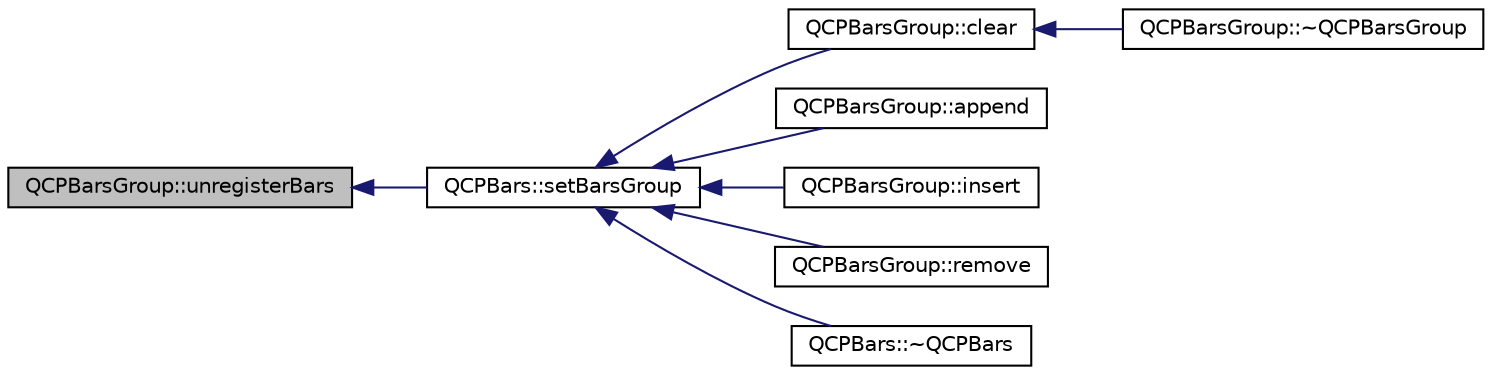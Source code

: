 digraph "QCPBarsGroup::unregisterBars"
{
  edge [fontname="Helvetica",fontsize="10",labelfontname="Helvetica",labelfontsize="10"];
  node [fontname="Helvetica",fontsize="10",shape=record];
  rankdir="LR";
  Node123 [label="QCPBarsGroup::unregisterBars",height=0.2,width=0.4,color="black", fillcolor="grey75", style="filled", fontcolor="black"];
  Node123 -> Node124 [dir="back",color="midnightblue",fontsize="10",style="solid",fontname="Helvetica"];
  Node124 [label="QCPBars::setBarsGroup",height=0.2,width=0.4,color="black", fillcolor="white", style="filled",URL="$d9/d56/class_q_c_p_bars.html#aedd1709061f0b307c47ddb45e172ef9a"];
  Node124 -> Node125 [dir="back",color="midnightblue",fontsize="10",style="solid",fontname="Helvetica"];
  Node125 [label="QCPBarsGroup::clear",height=0.2,width=0.4,color="black", fillcolor="white", style="filled",URL="$d3/d76/class_q_c_p_bars_group.html#a3ddf23928c6cd89530bd34ab7ba7b177"];
  Node125 -> Node126 [dir="back",color="midnightblue",fontsize="10",style="solid",fontname="Helvetica"];
  Node126 [label="QCPBarsGroup::~QCPBarsGroup",height=0.2,width=0.4,color="black", fillcolor="white", style="filled",URL="$d3/d76/class_q_c_p_bars_group.html#adb9475bcb6a5f18c8918e17d939d8dbd"];
  Node124 -> Node127 [dir="back",color="midnightblue",fontsize="10",style="solid",fontname="Helvetica"];
  Node127 [label="QCPBarsGroup::append",height=0.2,width=0.4,color="black", fillcolor="white", style="filled",URL="$d3/d76/class_q_c_p_bars_group.html#a809ed63cc4ff7cd5b0b8c96b470163d3"];
  Node124 -> Node128 [dir="back",color="midnightblue",fontsize="10",style="solid",fontname="Helvetica"];
  Node128 [label="QCPBarsGroup::insert",height=0.2,width=0.4,color="black", fillcolor="white", style="filled",URL="$d3/d76/class_q_c_p_bars_group.html#a309a5f7233db189f3ea9c2d04ece6c13"];
  Node124 -> Node129 [dir="back",color="midnightblue",fontsize="10",style="solid",fontname="Helvetica"];
  Node129 [label="QCPBarsGroup::remove",height=0.2,width=0.4,color="black", fillcolor="white", style="filled",URL="$d3/d76/class_q_c_p_bars_group.html#a215e28a5944f1159013a0e19169220e7"];
  Node124 -> Node130 [dir="back",color="midnightblue",fontsize="10",style="solid",fontname="Helvetica"];
  Node130 [label="QCPBars::~QCPBars",height=0.2,width=0.4,color="black", fillcolor="white", style="filled",URL="$d9/d56/class_q_c_p_bars.html#a4d880e28031ef120603f543379be2f22"];
}
